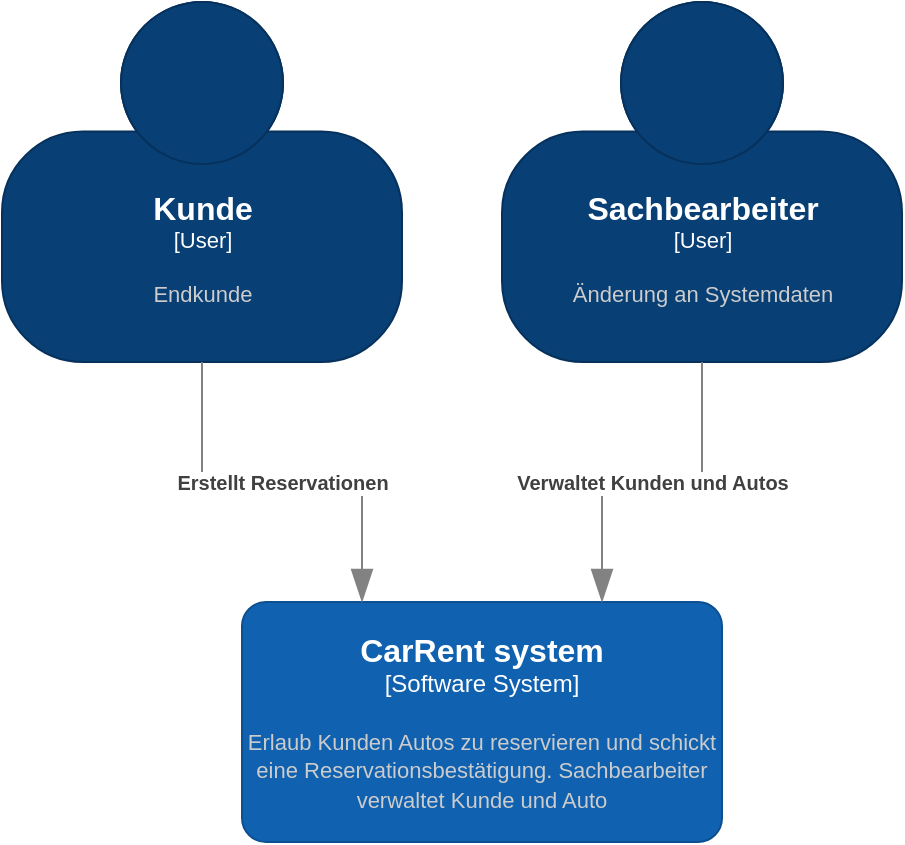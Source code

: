 <mxfile version="19.0.2" type="device" pages="3"><diagram id="WCis1Z9FJ-tBela4WPZh" name="Context"><mxGraphModel dx="1503" dy="718" grid="1" gridSize="10" guides="1" tooltips="1" connect="1" arrows="1" fold="1" page="1" pageScale="1" pageWidth="827" pageHeight="1169" math="0" shadow="0"><root><mxCell id="0"/><mxCell id="1" parent="0"/><object placeholders="1" c4Name="Kunde" c4Type="User" c4Description="Endkunde" label="&lt;font style=&quot;font-size: 16px&quot;&gt;&lt;b&gt;%c4Name%&lt;/b&gt;&lt;/font&gt;&lt;div&gt;[%c4Type%]&lt;/div&gt;&lt;br&gt;&lt;div&gt;&lt;font style=&quot;font-size: 11px&quot;&gt;&lt;font color=&quot;#cccccc&quot;&gt;%c4Description%&lt;/font&gt;&lt;/div&gt;" id="uS7en13Tt4Tv3acMGsGn-1"><mxCell style="html=1;fontSize=11;dashed=0;whitespace=wrap;fillColor=#083F75;strokeColor=#06315C;fontColor=#ffffff;shape=mxgraph.c4.person2;align=center;metaEdit=1;points=[[0.5,0,0],[1,0.5,0],[1,0.75,0],[0.75,1,0],[0.5,1,0],[0.25,1,0],[0,0.75,0],[0,0.5,0]];resizable=0;" vertex="1" parent="1"><mxGeometry x="130" y="50" width="200" height="180" as="geometry"/></mxCell></object><object placeholders="1" c4Name="CarRent system" c4Type="Software System" c4Description="Erlaub Kunden Autos zu reservieren und schickt eine Reservationsbestätigung. Sachbearbeiter verwaltet Kunde und Auto" label="&lt;font style=&quot;font-size: 16px&quot;&gt;&lt;b&gt;%c4Name%&lt;/b&gt;&lt;/font&gt;&lt;div&gt;[%c4Type%]&lt;/div&gt;&lt;br&gt;&lt;div&gt;&lt;font style=&quot;font-size: 11px&quot;&gt;&lt;font color=&quot;#cccccc&quot;&gt;%c4Description%&lt;/font&gt;&lt;/div&gt;" id="uS7en13Tt4Tv3acMGsGn-2"><mxCell style="rounded=1;whiteSpace=wrap;html=1;labelBackgroundColor=none;fillColor=#1061B0;fontColor=#ffffff;align=center;arcSize=10;strokeColor=#0D5091;metaEdit=1;resizable=0;points=[[0.25,0,0],[0.5,0,0],[0.75,0,0],[1,0.25,0],[1,0.5,0],[1,0.75,0],[0.75,1,0],[0.5,1,0],[0.25,1,0],[0,0.75,0],[0,0.5,0],[0,0.25,0]];" vertex="1" parent="1"><mxGeometry x="250" y="350" width="240" height="120" as="geometry"/></mxCell></object><object placeholders="1" c4Name="Sachbearbeiter" c4Type="User" c4Description="Änderung an Systemdaten" label="&lt;font style=&quot;font-size: 16px&quot;&gt;&lt;b&gt;%c4Name%&lt;/b&gt;&lt;/font&gt;&lt;div&gt;[%c4Type%]&lt;/div&gt;&lt;br&gt;&lt;div&gt;&lt;font style=&quot;font-size: 11px&quot;&gt;&lt;font color=&quot;#cccccc&quot;&gt;%c4Description%&lt;/font&gt;&lt;/div&gt;" id="uS7en13Tt4Tv3acMGsGn-4"><mxCell style="html=1;fontSize=11;dashed=0;whitespace=wrap;fillColor=#083F75;strokeColor=#06315C;fontColor=#ffffff;shape=mxgraph.c4.person2;align=center;metaEdit=1;points=[[0.5,0,0],[1,0.5,0],[1,0.75,0],[0.75,1,0],[0.5,1,0],[0.25,1,0],[0,0.75,0],[0,0.5,0]];resizable=0;" vertex="1" parent="1"><mxGeometry x="380" y="50" width="200" height="180" as="geometry"/></mxCell></object><object placeholders="1" c4Type="Relationship" c4Description="Erstellt Reservationen" label="&lt;div style=&quot;text-align: left&quot;&gt;&lt;div style=&quot;text-align: center&quot;&gt;&lt;b&gt;%c4Description%&lt;/b&gt;&lt;/div&gt;" id="uS7en13Tt4Tv3acMGsGn-6"><mxCell style="endArrow=blockThin;html=1;fontSize=10;fontColor=#404040;strokeWidth=1;endFill=1;strokeColor=#828282;elbow=vertical;metaEdit=1;endSize=14;startSize=14;jumpStyle=arc;jumpSize=16;rounded=0;edgeStyle=orthogonalEdgeStyle;exitX=0.5;exitY=1;exitDx=0;exitDy=0;exitPerimeter=0;entryX=0.25;entryY=0;entryDx=0;entryDy=0;entryPerimeter=0;" edge="1" parent="1" source="uS7en13Tt4Tv3acMGsGn-1" target="uS7en13Tt4Tv3acMGsGn-2"><mxGeometry width="240" relative="1" as="geometry"><mxPoint x="380" y="520" as="sourcePoint"/><mxPoint x="620" y="520" as="targetPoint"/></mxGeometry></mxCell></object><object placeholders="1" c4Type="Relationship" c4Description="Verwaltet Kunden und Autos" label="&lt;div style=&quot;text-align: left&quot;&gt;&lt;div style=&quot;text-align: center&quot;&gt;&lt;b&gt;%c4Description%&lt;/b&gt;&lt;/div&gt;" id="uS7en13Tt4Tv3acMGsGn-7"><mxCell style="endArrow=blockThin;html=1;fontSize=10;fontColor=#404040;strokeWidth=1;endFill=1;strokeColor=#828282;elbow=vertical;metaEdit=1;endSize=14;startSize=14;jumpStyle=arc;jumpSize=16;rounded=0;edgeStyle=orthogonalEdgeStyle;exitX=0.5;exitY=1;exitDx=0;exitDy=0;exitPerimeter=0;entryX=0.75;entryY=0;entryDx=0;entryDy=0;entryPerimeter=0;" edge="1" parent="1" source="uS7en13Tt4Tv3acMGsGn-4" target="uS7en13Tt4Tv3acMGsGn-2"><mxGeometry width="240" relative="1" as="geometry"><mxPoint x="510" y="300" as="sourcePoint"/><mxPoint x="750" y="300" as="targetPoint"/></mxGeometry></mxCell></object></root></mxGraphModel></diagram><diagram name="Container" id="lT_JzBm850fgBQxqKYb9"><mxGraphModel dx="1202" dy="574" grid="1" gridSize="10" guides="1" tooltips="1" connect="1" arrows="1" fold="1" page="1" pageScale="1" pageWidth="827" pageHeight="1169" math="0" shadow="0"><root><mxCell id="cxzvGR4LFMlCPwGrCuYL-0"/><mxCell id="cxzvGR4LFMlCPwGrCuYL-1" parent="cxzvGR4LFMlCPwGrCuYL-0"/><object placeholders="1" c4Name="Customer" c4Type="User" c4Description="Endkunde" label="&lt;font style=&quot;font-size: 16px&quot;&gt;&lt;b&gt;%c4Name%&lt;/b&gt;&lt;/font&gt;&lt;div&gt;[%c4Type%]&lt;/div&gt;&lt;br&gt;&lt;div&gt;&lt;font style=&quot;font-size: 11px&quot;&gt;&lt;font color=&quot;#cccccc&quot;&gt;%c4Description%&lt;/font&gt;&lt;/div&gt;" id="cxzvGR4LFMlCPwGrCuYL-2"><mxCell style="html=1;fontSize=11;dashed=0;whitespace=wrap;fillColor=#083F75;strokeColor=#06315C;fontColor=#ffffff;shape=mxgraph.c4.person2;align=center;metaEdit=1;points=[[0.5,0,0],[1,0.5,0],[1,0.75,0],[0.75,1,0],[0.5,1,0],[0.25,1,0],[0,0.75,0],[0,0.5,0]];resizable=0;" vertex="1" parent="cxzvGR4LFMlCPwGrCuYL-1"><mxGeometry x="130" y="50" width="200" height="180" as="geometry"/></mxCell></object><object placeholders="1" c4Name="Sachbearbeiter" c4Type="User" c4Description="Änderung an Systemdaten" label="&lt;font style=&quot;font-size: 16px&quot;&gt;&lt;b&gt;%c4Name%&lt;/b&gt;&lt;/font&gt;&lt;div&gt;[%c4Type%]&lt;/div&gt;&lt;br&gt;&lt;div&gt;&lt;font style=&quot;font-size: 11px&quot;&gt;&lt;font color=&quot;#cccccc&quot;&gt;%c4Description%&lt;/font&gt;&lt;/div&gt;" id="cxzvGR4LFMlCPwGrCuYL-4"><mxCell style="html=1;fontSize=11;dashed=0;whitespace=wrap;fillColor=#083F75;strokeColor=#06315C;fontColor=#ffffff;shape=mxgraph.c4.person2;align=center;metaEdit=1;points=[[0.5,0,0],[1,0.5,0],[1,0.75,0],[0.75,1,0],[0.5,1,0],[0.25,1,0],[0,0.75,0],[0,0.5,0]];resizable=0;" vertex="1" parent="cxzvGR4LFMlCPwGrCuYL-1"><mxGeometry x="380" y="50" width="200" height="180" as="geometry"/></mxCell></object><object placeholders="1" c4Type="Relationship" c4Description="Erstellt Reservationen" label="&lt;div style=&quot;text-align: left&quot;&gt;&lt;div style=&quot;text-align: center&quot;&gt;&lt;b&gt;%c4Description%&lt;/b&gt;&lt;/div&gt;" id="cxzvGR4LFMlCPwGrCuYL-6"><mxCell style="endArrow=blockThin;html=1;fontSize=10;fontColor=#404040;strokeWidth=1;endFill=1;strokeColor=#828282;elbow=vertical;metaEdit=1;endSize=14;startSize=14;jumpStyle=arc;jumpSize=16;rounded=0;edgeStyle=orthogonalEdgeStyle;exitX=0.5;exitY=1;exitDx=0;exitDy=0;exitPerimeter=0;entryX=0.25;entryY=0;entryDx=0;entryDy=0;entryPerimeter=0;" edge="1" parent="cxzvGR4LFMlCPwGrCuYL-1" source="cxzvGR4LFMlCPwGrCuYL-2" target="6ff-mUydcmETLUfc4RFA-0"><mxGeometry width="240" relative="1" as="geometry"><mxPoint x="380" y="520" as="sourcePoint"/><mxPoint x="330" y="360" as="targetPoint"/></mxGeometry></mxCell></object><object placeholders="1" c4Type="Relationship" c4Description="Verwaltet Kunden und Autos" label="&lt;div style=&quot;text-align: left&quot;&gt;&lt;div style=&quot;text-align: center&quot;&gt;&lt;b&gt;%c4Description%&lt;/b&gt;&lt;/div&gt;" id="cxzvGR4LFMlCPwGrCuYL-7"><mxCell style="endArrow=blockThin;html=1;fontSize=10;fontColor=#404040;strokeWidth=1;endFill=1;strokeColor=#828282;elbow=vertical;metaEdit=1;endSize=14;startSize=14;jumpStyle=arc;jumpSize=16;rounded=0;edgeStyle=orthogonalEdgeStyle;exitX=0.5;exitY=1;exitDx=0;exitDy=0;exitPerimeter=0;entryX=0.75;entryY=0;entryDx=0;entryDy=0;entryPerimeter=0;" edge="1" parent="cxzvGR4LFMlCPwGrCuYL-1" source="cxzvGR4LFMlCPwGrCuYL-4" target="6ff-mUydcmETLUfc4RFA-0"><mxGeometry width="240" relative="1" as="geometry"><mxPoint x="510" y="300" as="sourcePoint"/><mxPoint x="450" y="360" as="targetPoint"/></mxGeometry></mxCell></object><object placeholders="1" c4Name="Web Applikation" c4Type="Software System" c4Description="Description of software system." label="&lt;font style=&quot;font-size: 16px&quot;&gt;&lt;b&gt;%c4Name%&lt;/b&gt;&lt;/font&gt;&lt;div&gt;[%c4Type%]&lt;/div&gt;&lt;br&gt;&lt;div&gt;&lt;font style=&quot;font-size: 11px&quot;&gt;&lt;font color=&quot;#cccccc&quot;&gt;%c4Description%&lt;/font&gt;&lt;/div&gt;" id="6ff-mUydcmETLUfc4RFA-0"><mxCell style="rounded=1;whiteSpace=wrap;html=1;labelBackgroundColor=none;fillColor=#1061B0;fontColor=#ffffff;align=center;arcSize=10;strokeColor=#0D5091;metaEdit=1;resizable=0;points=[[0.25,0,0],[0.5,0,0],[0.75,0,0],[1,0.25,0],[1,0.5,0],[1,0.75,0],[0.75,1,0],[0.5,1,0],[0.25,1,0],[0,0.75,0],[0,0.5,0],[0,0.25,0]];" vertex="1" parent="cxzvGR4LFMlCPwGrCuYL-1"><mxGeometry x="280" y="390" width="240" height="120" as="geometry"/></mxCell></object><object placeholders="1" c4Name="API Applikation" c4Type="Software System" c4Description="Description of software system." label="&lt;font style=&quot;font-size: 16px&quot;&gt;&lt;b&gt;%c4Name%&lt;/b&gt;&lt;/font&gt;&lt;div&gt;[%c4Type%]&lt;/div&gt;&lt;br&gt;&lt;div&gt;&lt;font style=&quot;font-size: 11px&quot;&gt;&lt;font color=&quot;#cccccc&quot;&gt;%c4Description%&lt;/font&gt;&lt;/div&gt;" id="6ff-mUydcmETLUfc4RFA-1"><mxCell style="rounded=1;whiteSpace=wrap;html=1;labelBackgroundColor=none;fillColor=#1061B0;fontColor=#ffffff;align=center;arcSize=10;strokeColor=#0D5091;metaEdit=1;resizable=0;points=[[0.25,0,0],[0.5,0,0],[0.75,0,0],[1,0.25,0],[1,0.5,0],[1,0.75,0],[0.75,1,0],[0.5,1,0],[0.25,1,0],[0,0.75,0],[0,0.5,0],[0,0.25,0]];" vertex="1" parent="cxzvGR4LFMlCPwGrCuYL-1"><mxGeometry x="280" y="570" width="240" height="120" as="geometry"/></mxCell></object><object placeholders="1" c4Type="Database" c4Container="Container " c4Technology="e.g. Oracle Database 12" c4Description="Description of storage type container role/responsibility." label="&lt;font style=&quot;font-size: 16px&quot;&gt;&lt;b&gt;%c4Type%&lt;/font&gt;&lt;div&gt;[%c4Container%:&amp;nbsp;%c4Technology%]&lt;/div&gt;&lt;br&gt;&lt;div&gt;&lt;font style=&quot;font-size: 11px&quot;&gt;&lt;font color=&quot;#E6E6E6&quot;&gt;%c4Description%&lt;/font&gt;&lt;/div&gt;" id="6ff-mUydcmETLUfc4RFA-2"><mxCell style="shape=cylinder3;size=15;whiteSpace=wrap;html=1;boundedLbl=1;rounded=0;labelBackgroundColor=none;fillColor=#23A2D9;fontSize=12;fontColor=#ffffff;align=center;strokeColor=#0E7DAD;metaEdit=1;points=[[0.5,0,0],[1,0.25,0],[1,0.5,0],[1,0.75,0],[0.5,1,0],[0,0.75,0],[0,0.5,0],[0,0.25,0]];resizable=0;" vertex="1" parent="cxzvGR4LFMlCPwGrCuYL-1"><mxGeometry x="280" y="740" width="240" height="120" as="geometry"/></mxCell></object><object placeholders="1" c4Type="Relationship" c4Description="DataRequest" label="&lt;div style=&quot;text-align: left&quot;&gt;&lt;div style=&quot;text-align: center&quot;&gt;&lt;b&gt;%c4Description%&lt;/b&gt;&lt;/div&gt;" id="5G-w6Tirq4hqA1fOrTLD-0"><mxCell style="endArrow=blockThin;html=1;fontSize=10;fontColor=#404040;strokeWidth=1;endFill=1;strokeColor=#828282;elbow=vertical;metaEdit=1;endSize=14;startSize=14;jumpStyle=arc;jumpSize=16;rounded=0;edgeStyle=orthogonalEdgeStyle;entryX=0.5;entryY=0;entryDx=0;entryDy=0;entryPerimeter=0;exitX=0.5;exitY=1;exitDx=0;exitDy=0;exitPerimeter=0;" edge="1" parent="cxzvGR4LFMlCPwGrCuYL-1" source="6ff-mUydcmETLUfc4RFA-0" target="6ff-mUydcmETLUfc4RFA-1"><mxGeometry width="240" relative="1" as="geometry"><mxPoint x="140" y="500" as="sourcePoint"/><mxPoint x="380" y="500" as="targetPoint"/></mxGeometry></mxCell></object><object placeholders="1" c4Type="Relationship" c4Description="DataRequest" label="&lt;div style=&quot;text-align: left&quot;&gt;&lt;div style=&quot;text-align: center&quot;&gt;&lt;b&gt;%c4Description%&lt;/b&gt;&lt;/div&gt;" id="5G-w6Tirq4hqA1fOrTLD-1"><mxCell style="endArrow=blockThin;html=1;fontSize=10;fontColor=#404040;strokeWidth=1;endFill=1;strokeColor=#828282;elbow=vertical;metaEdit=1;endSize=14;startSize=14;jumpStyle=arc;jumpSize=16;rounded=0;edgeStyle=orthogonalEdgeStyle;exitX=0.5;exitY=1;exitDx=0;exitDy=0;exitPerimeter=0;entryX=0.5;entryY=0;entryDx=0;entryDy=0;entryPerimeter=0;" edge="1" parent="cxzvGR4LFMlCPwGrCuYL-1" source="6ff-mUydcmETLUfc4RFA-1" target="6ff-mUydcmETLUfc4RFA-2"><mxGeometry width="240" relative="1" as="geometry"><mxPoint x="240" y="700" as="sourcePoint"/><mxPoint x="480" y="700" as="targetPoint"/></mxGeometry></mxCell></object></root></mxGraphModel></diagram><diagram id="MMKPQKmE6AsNwWu5lXw3" name="Component"><mxGraphModel dx="1202" dy="574" grid="1" gridSize="10" guides="1" tooltips="1" connect="1" arrows="1" fold="1" page="1" pageScale="1" pageWidth="827" pageHeight="1169" math="0" shadow="0"><root><mxCell id="0"/><mxCell id="1" parent="0"/></root></mxGraphModel></diagram></mxfile>